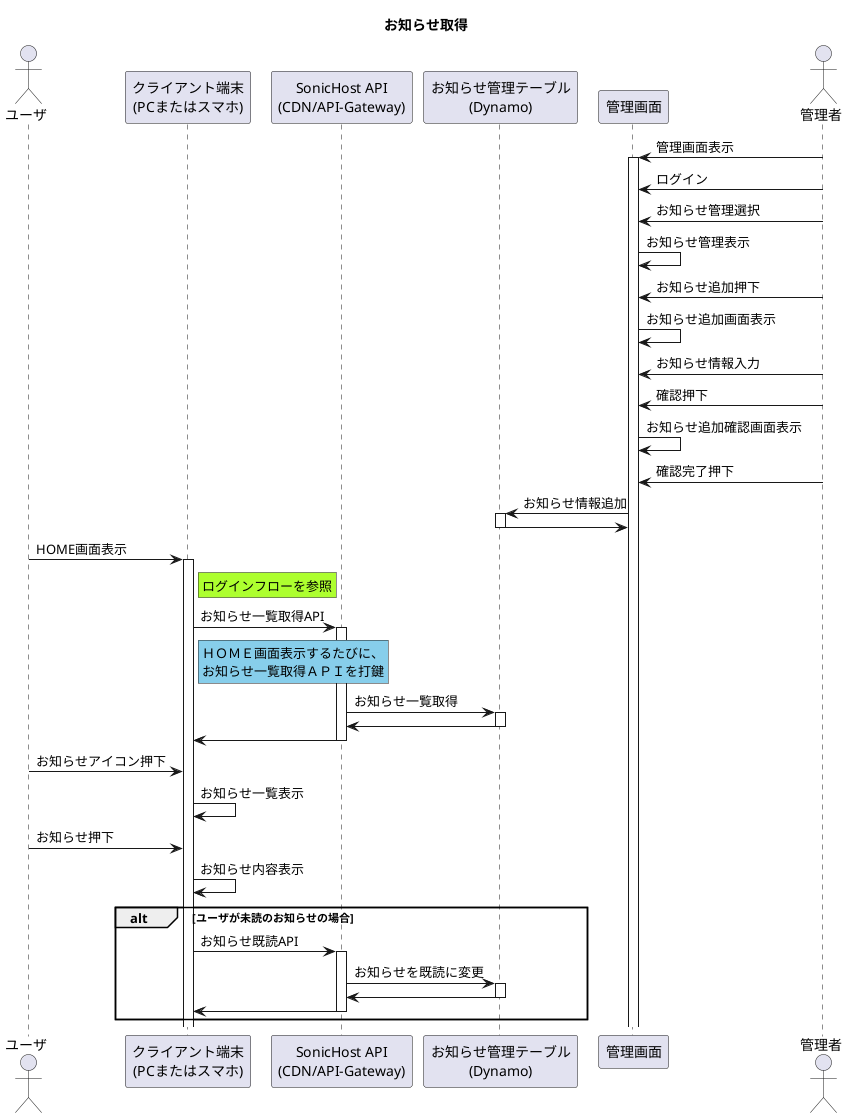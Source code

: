 @startuml  お知らせ取得
title お知らせ取得

' アクター定義
actor "ユーザ" as user
participant "クライアント端末\n(PCまたはスマホ)" as device
participant "SonicHost API\n(CDN/API-Gateway)" as api

participant "お知らせ管理テーブル\n(Dynamo)" as dynamo
participant "管理画面" as adminApp
actor "管理者" as adminUser


adminUser -> adminApp ++ : 管理画面表示
adminUser -> adminApp : ログイン
adminUser -> adminApp : お知らせ管理選択
adminApp -> adminApp : お知らせ管理表示
adminUser -> adminApp : お知らせ追加押下
adminApp -> adminApp : お知らせ追加画面表示
adminUser -> adminApp : お知らせ情報入力
adminUser -> adminApp : 確認押下
adminApp -> adminApp : お知らせ追加確認画面表示
adminUser -> adminApp : 確認完了押下
adminApp -> dynamo ++ : お知らせ情報追加
adminApp <- dynamo --


user -> device ++: HOME画面表示
rnote right of device #GreenYellow
    ログインフローを参照
end note
device -> api ++ : お知らせ一覧取得API 
rnote right of device #SkyBlue
    ＨＯＭＥ画面表示するたびに、
    お知らせ一覧取得ＡＰＩを打鍵
end note
api -> dynamo ++ : お知らせ一覧取得
api <- dynamo --
device <- api --
user -> device : お知らせアイコン押下
device -> device : お知らせ一覧表示
user -> device : お知らせ押下
device -> device : お知らせ内容表示
alt ユーザが未読のお知らせの場合
    device -> api ++ : お知らせ既読API
    api -> dynamo ++ : お知らせを既読に変更
    api <- dynamo --
    device <- api --
end
